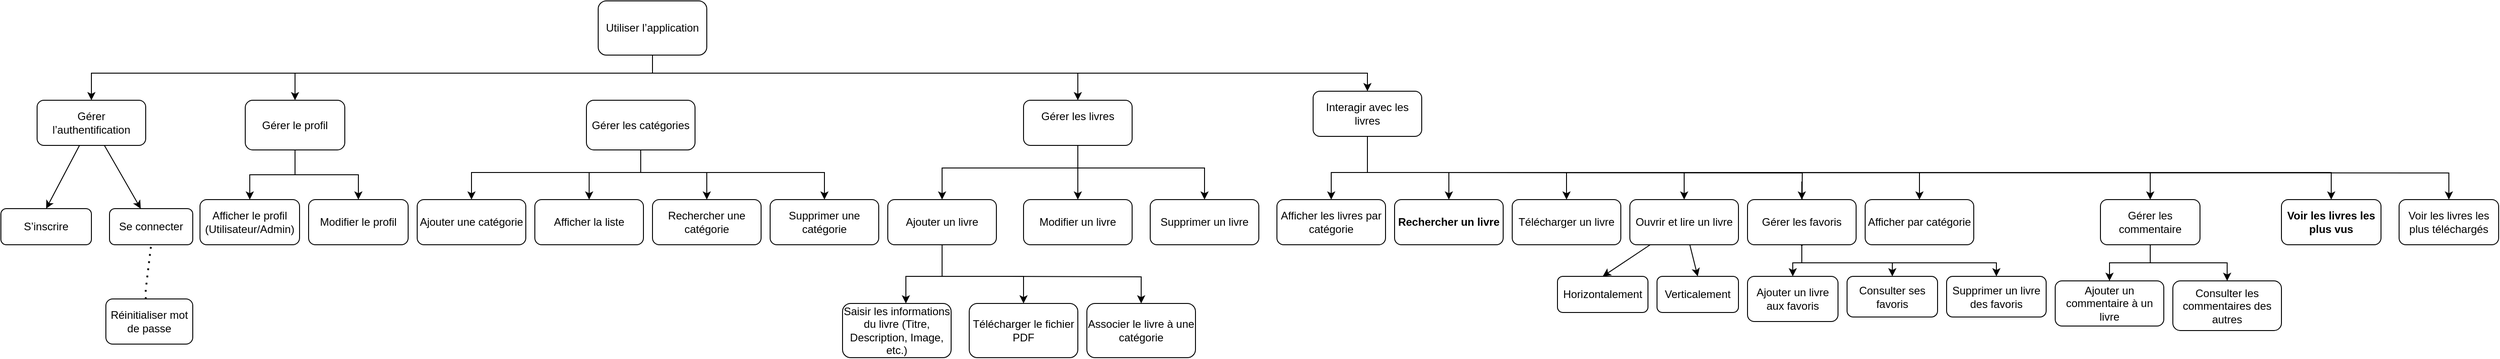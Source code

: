 <mxfile version="26.2.2">
  <diagram name="Page-1" id="6n_FG0L9fEbQaeYj6R5f">
    <mxGraphModel dx="3037" dy="703" grid="1" gridSize="10" guides="1" tooltips="1" connect="1" arrows="1" fold="1" page="1" pageScale="1" pageWidth="827" pageHeight="1169" math="0" shadow="0">
      <root>
        <mxCell id="0" />
        <mxCell id="1" parent="0" />
        <mxCell id="hO7osXGMB0WfnTErtX1i-51" style="edgeStyle=orthogonalEdgeStyle;rounded=0;orthogonalLoop=1;jettySize=auto;html=1;exitX=0.5;exitY=1;exitDx=0;exitDy=0;entryX=0.5;entryY=0;entryDx=0;entryDy=0;" parent="1" source="hO7osXGMB0WfnTErtX1i-2" target="hO7osXGMB0WfnTErtX1i-3" edge="1">
          <mxGeometry relative="1" as="geometry">
            <Array as="points">
              <mxPoint x="70" y="315" />
              <mxPoint x="-80" y="315" />
            </Array>
          </mxGeometry>
        </mxCell>
        <mxCell id="hO7osXGMB0WfnTErtX1i-54" style="edgeStyle=orthogonalEdgeStyle;rounded=0;orthogonalLoop=1;jettySize=auto;html=1;" parent="1" source="hO7osXGMB0WfnTErtX1i-2" target="hO7osXGMB0WfnTErtX1i-7" edge="1">
          <mxGeometry relative="1" as="geometry" />
        </mxCell>
        <mxCell id="hO7osXGMB0WfnTErtX1i-55" style="edgeStyle=orthogonalEdgeStyle;rounded=0;orthogonalLoop=1;jettySize=auto;html=1;" parent="1" source="hO7osXGMB0WfnTErtX1i-2" target="hO7osXGMB0WfnTErtX1i-6" edge="1">
          <mxGeometry relative="1" as="geometry">
            <Array as="points">
              <mxPoint x="70" y="315" />
              <mxPoint x="210" y="315" />
            </Array>
          </mxGeometry>
        </mxCell>
        <mxCell id="hO7osXGMB0WfnTErtX1i-2" value="&#xa;Gérer les livres&#xa;&#xa;" style="rounded=1;whiteSpace=wrap;html=1;" parent="1" vertex="1">
          <mxGeometry x="10" y="240" width="120" height="50" as="geometry" />
        </mxCell>
        <mxCell id="hO7osXGMB0WfnTErtX1i-56" style="edgeStyle=orthogonalEdgeStyle;rounded=0;orthogonalLoop=1;jettySize=auto;html=1;entryX=0.5;entryY=0;entryDx=0;entryDy=0;" parent="1" source="hO7osXGMB0WfnTErtX1i-3" edge="1">
          <mxGeometry relative="1" as="geometry">
            <mxPoint x="-120" y="465" as="targetPoint" />
            <Array as="points">
              <mxPoint x="-80" y="435" />
              <mxPoint x="-120" y="435" />
            </Array>
          </mxGeometry>
        </mxCell>
        <mxCell id="hO7osXGMB0WfnTErtX1i-57" style="edgeStyle=orthogonalEdgeStyle;rounded=0;orthogonalLoop=1;jettySize=auto;html=1;entryX=0.5;entryY=0;entryDx=0;entryDy=0;" parent="1" source="hO7osXGMB0WfnTErtX1i-3" target="hO7osXGMB0WfnTErtX1i-4" edge="1">
          <mxGeometry relative="1" as="geometry">
            <Array as="points">
              <mxPoint x="-80" y="435" />
              <mxPoint x="10" y="435" />
            </Array>
          </mxGeometry>
        </mxCell>
        <mxCell id="hO7osXGMB0WfnTErtX1i-58" style="edgeStyle=orthogonalEdgeStyle;rounded=0;orthogonalLoop=1;jettySize=auto;html=1;entryX=0.5;entryY=0;entryDx=0;entryDy=0;" parent="1" target="hO7osXGMB0WfnTErtX1i-11" edge="1">
          <mxGeometry relative="1" as="geometry">
            <mxPoint x="-20" y="435" as="sourcePoint" />
            <mxPoint x="140" y="515" as="targetPoint" />
          </mxGeometry>
        </mxCell>
        <mxCell id="hO7osXGMB0WfnTErtX1i-3" value="Ajouter un livre" style="rounded=1;whiteSpace=wrap;html=1;" parent="1" vertex="1">
          <mxGeometry x="-140" y="350" width="120" height="50" as="geometry" />
        </mxCell>
        <mxCell id="hO7osXGMB0WfnTErtX1i-4" value="Télécharger le fichier PDF" style="rounded=1;whiteSpace=wrap;html=1;" parent="1" vertex="1">
          <mxGeometry x="-50" y="465" width="120" height="60" as="geometry" />
        </mxCell>
        <mxCell id="7ejpG_1eGm3PCx8sjw6l-1" style="edgeStyle=orthogonalEdgeStyle;rounded=0;orthogonalLoop=1;jettySize=auto;html=1;entryX=0.5;entryY=0;entryDx=0;entryDy=0;" edge="1" parent="1" source="hO7osXGMB0WfnTErtX1i-5" target="hO7osXGMB0WfnTErtX1i-9">
          <mxGeometry relative="1" as="geometry">
            <Array as="points">
              <mxPoint x="390" y="320" />
              <mxPoint x="350" y="320" />
            </Array>
          </mxGeometry>
        </mxCell>
        <mxCell id="7ejpG_1eGm3PCx8sjw6l-2" style="edgeStyle=orthogonalEdgeStyle;rounded=0;orthogonalLoop=1;jettySize=auto;html=1;entryX=0.5;entryY=0;entryDx=0;entryDy=0;" edge="1" parent="1" source="hO7osXGMB0WfnTErtX1i-5" target="hO7osXGMB0WfnTErtX1i-8">
          <mxGeometry relative="1" as="geometry">
            <Array as="points">
              <mxPoint x="390" y="320" />
              <mxPoint x="480" y="320" />
            </Array>
          </mxGeometry>
        </mxCell>
        <mxCell id="7ejpG_1eGm3PCx8sjw6l-3" style="edgeStyle=orthogonalEdgeStyle;rounded=0;orthogonalLoop=1;jettySize=auto;html=1;" edge="1" parent="1" source="hO7osXGMB0WfnTErtX1i-5" target="hO7osXGMB0WfnTErtX1i-16">
          <mxGeometry relative="1" as="geometry">
            <Array as="points">
              <mxPoint x="390" y="320" />
              <mxPoint x="610" y="320" />
            </Array>
          </mxGeometry>
        </mxCell>
        <mxCell id="7ejpG_1eGm3PCx8sjw6l-4" style="edgeStyle=orthogonalEdgeStyle;rounded=0;orthogonalLoop=1;jettySize=auto;html=1;" edge="1" parent="1" source="hO7osXGMB0WfnTErtX1i-5" target="hO7osXGMB0WfnTErtX1i-13">
          <mxGeometry relative="1" as="geometry">
            <Array as="points">
              <mxPoint x="390" y="320" />
              <mxPoint x="740" y="320" />
            </Array>
          </mxGeometry>
        </mxCell>
        <mxCell id="7ejpG_1eGm3PCx8sjw6l-7" style="edgeStyle=orthogonalEdgeStyle;rounded=0;orthogonalLoop=1;jettySize=auto;html=1;" edge="1" parent="1">
          <mxGeometry relative="1" as="geometry">
            <mxPoint x="450" y="320" as="sourcePoint" />
            <mxPoint x="870" y="402.5" as="targetPoint" />
          </mxGeometry>
        </mxCell>
        <mxCell id="7ejpG_1eGm3PCx8sjw6l-19" style="edgeStyle=orthogonalEdgeStyle;rounded=0;orthogonalLoop=1;jettySize=auto;html=1;entryX=0.5;entryY=0;entryDx=0;entryDy=0;" edge="1" parent="1" source="hO7osXGMB0WfnTErtX1i-5" target="hO7osXGMB0WfnTErtX1i-34">
          <mxGeometry relative="1" as="geometry">
            <Array as="points">
              <mxPoint x="390" y="320" />
              <mxPoint x="1000" y="320" />
            </Array>
          </mxGeometry>
        </mxCell>
        <mxCell id="7ejpG_1eGm3PCx8sjw6l-20" style="edgeStyle=orthogonalEdgeStyle;rounded=0;orthogonalLoop=1;jettySize=auto;html=1;entryX=0.5;entryY=0;entryDx=0;entryDy=0;" edge="1" parent="1" source="hO7osXGMB0WfnTErtX1i-5" target="hO7osXGMB0WfnTErtX1i-19">
          <mxGeometry relative="1" as="geometry">
            <Array as="points">
              <mxPoint x="390" y="320" />
              <mxPoint x="1255" y="320" />
            </Array>
          </mxGeometry>
        </mxCell>
        <mxCell id="7ejpG_1eGm3PCx8sjw6l-21" style="edgeStyle=orthogonalEdgeStyle;rounded=0;orthogonalLoop=1;jettySize=auto;html=1;entryX=0.5;entryY=0;entryDx=0;entryDy=0;" edge="1" parent="1">
          <mxGeometry relative="1" as="geometry">
            <mxPoint x="450" y="255" as="sourcePoint" />
            <mxPoint x="1455" y="350" as="targetPoint" />
            <Array as="points">
              <mxPoint x="390" y="255" />
              <mxPoint x="390" y="320" />
              <mxPoint x="1455" y="320" />
            </Array>
          </mxGeometry>
        </mxCell>
        <mxCell id="7ejpG_1eGm3PCx8sjw6l-22" style="edgeStyle=orthogonalEdgeStyle;rounded=0;orthogonalLoop=1;jettySize=auto;html=1;entryX=0.5;entryY=0;entryDx=0;entryDy=0;" edge="1" parent="1" target="hO7osXGMB0WfnTErtX1i-47">
          <mxGeometry relative="1" as="geometry">
            <mxPoint x="450" y="320" as="sourcePoint" />
            <mxPoint x="1585" y="415" as="targetPoint" />
          </mxGeometry>
        </mxCell>
        <mxCell id="hO7osXGMB0WfnTErtX1i-5" value="Interagir avec les livres" style="rounded=1;whiteSpace=wrap;html=1;" parent="1" vertex="1">
          <mxGeometry x="330" y="230" width="120" height="50" as="geometry" />
        </mxCell>
        <mxCell id="hO7osXGMB0WfnTErtX1i-6" value="Supprimer un livre" style="rounded=1;whiteSpace=wrap;html=1;" parent="1" vertex="1">
          <mxGeometry x="150" y="350" width="120" height="50" as="geometry" />
        </mxCell>
        <mxCell id="hO7osXGMB0WfnTErtX1i-7" value="Modifier un livre" style="rounded=1;whiteSpace=wrap;html=1;" parent="1" vertex="1">
          <mxGeometry x="10" y="350" width="120" height="50" as="geometry" />
        </mxCell>
        <mxCell id="hO7osXGMB0WfnTErtX1i-8" value="&lt;strong data-end=&quot;1040&quot; data-start=&quot;1017&quot;&gt;Rechercher un livre&lt;/strong&gt;" style="rounded=1;whiteSpace=wrap;html=1;" parent="1" vertex="1">
          <mxGeometry x="420" y="350" width="120" height="50" as="geometry" />
        </mxCell>
        <mxCell id="hO7osXGMB0WfnTErtX1i-9" value="Afficher les livres par catégorie" style="rounded=1;whiteSpace=wrap;html=1;" parent="1" vertex="1">
          <mxGeometry x="290" y="350" width="120" height="50" as="geometry" />
        </mxCell>
        <mxCell id="hO7osXGMB0WfnTErtX1i-11" value="Associer le livre à une catégorie" style="rounded=1;whiteSpace=wrap;html=1;" parent="1" vertex="1">
          <mxGeometry x="80" y="465" width="120" height="60" as="geometry" />
        </mxCell>
        <mxCell id="hO7osXGMB0WfnTErtX1i-12" value="Saisir les informations du livre (Titre, Description, Image, etc.)" style="rounded=1;whiteSpace=wrap;html=1;" parent="1" vertex="1">
          <mxGeometry x="-190" y="465" width="120" height="60" as="geometry" />
        </mxCell>
        <mxCell id="7ejpG_1eGm3PCx8sjw6l-5" style="rounded=0;orthogonalLoop=1;jettySize=auto;html=1;entryX=0.5;entryY=0;entryDx=0;entryDy=0;" edge="1" parent="1" source="hO7osXGMB0WfnTErtX1i-13" target="hO7osXGMB0WfnTErtX1i-14">
          <mxGeometry relative="1" as="geometry" />
        </mxCell>
        <mxCell id="7ejpG_1eGm3PCx8sjw6l-6" style="rounded=0;orthogonalLoop=1;jettySize=auto;html=1;entryX=0.5;entryY=0;entryDx=0;entryDy=0;" edge="1" parent="1" source="hO7osXGMB0WfnTErtX1i-13" target="hO7osXGMB0WfnTErtX1i-15">
          <mxGeometry relative="1" as="geometry" />
        </mxCell>
        <mxCell id="hO7osXGMB0WfnTErtX1i-13" value="Ouvrir et lire un livre" style="rounded=1;whiteSpace=wrap;html=1;" parent="1" vertex="1">
          <mxGeometry x="680" y="350" width="120" height="50" as="geometry" />
        </mxCell>
        <mxCell id="hO7osXGMB0WfnTErtX1i-14" value="Horizontalement" style="rounded=1;whiteSpace=wrap;html=1;" parent="1" vertex="1">
          <mxGeometry x="600" y="435" width="100" height="40" as="geometry" />
        </mxCell>
        <mxCell id="hO7osXGMB0WfnTErtX1i-15" value="Verticalement" style="rounded=1;whiteSpace=wrap;html=1;" parent="1" vertex="1">
          <mxGeometry x="710" y="435" width="90" height="40" as="geometry" />
        </mxCell>
        <mxCell id="hO7osXGMB0WfnTErtX1i-16" value="Télécharger un livre" style="rounded=1;whiteSpace=wrap;html=1;" parent="1" vertex="1">
          <mxGeometry x="550" y="350" width="120" height="50" as="geometry" />
        </mxCell>
        <mxCell id="7ejpG_1eGm3PCx8sjw6l-8" style="edgeStyle=orthogonalEdgeStyle;rounded=0;orthogonalLoop=1;jettySize=auto;html=1;" edge="1" parent="1" source="hO7osXGMB0WfnTErtX1i-18">
          <mxGeometry relative="1" as="geometry">
            <mxPoint x="870" y="350" as="targetPoint" />
          </mxGeometry>
        </mxCell>
        <mxCell id="7ejpG_1eGm3PCx8sjw6l-23" style="edgeStyle=orthogonalEdgeStyle;rounded=0;orthogonalLoop=1;jettySize=auto;html=1;entryX=0.5;entryY=0;entryDx=0;entryDy=0;" edge="1" parent="1" source="hO7osXGMB0WfnTErtX1i-18" target="hO7osXGMB0WfnTErtX1i-21">
          <mxGeometry relative="1" as="geometry" />
        </mxCell>
        <mxCell id="7ejpG_1eGm3PCx8sjw6l-24" style="edgeStyle=orthogonalEdgeStyle;rounded=0;orthogonalLoop=1;jettySize=auto;html=1;entryX=0.5;entryY=0;entryDx=0;entryDy=0;" edge="1" parent="1" source="hO7osXGMB0WfnTErtX1i-18" target="hO7osXGMB0WfnTErtX1i-23">
          <mxGeometry relative="1" as="geometry">
            <Array as="points">
              <mxPoint x="870" y="420" />
              <mxPoint x="970" y="420" />
            </Array>
          </mxGeometry>
        </mxCell>
        <mxCell id="7ejpG_1eGm3PCx8sjw6l-25" style="edgeStyle=orthogonalEdgeStyle;rounded=0;orthogonalLoop=1;jettySize=auto;html=1;entryX=0.5;entryY=0;entryDx=0;entryDy=0;" edge="1" parent="1" target="hO7osXGMB0WfnTErtX1i-20">
          <mxGeometry relative="1" as="geometry">
            <mxPoint x="930" y="420" as="sourcePoint" />
            <mxPoint x="1085" y="480" as="targetPoint" />
            <Array as="points">
              <mxPoint x="1085" y="420" />
            </Array>
          </mxGeometry>
        </mxCell>
        <mxCell id="hO7osXGMB0WfnTErtX1i-18" value="Gérer les favoris" style="rounded=1;whiteSpace=wrap;html=1;" parent="1" vertex="1">
          <mxGeometry x="810" y="350" width="120" height="50" as="geometry" />
        </mxCell>
        <mxCell id="7ejpG_1eGm3PCx8sjw6l-28" value="" style="edgeStyle=orthogonalEdgeStyle;rounded=0;orthogonalLoop=1;jettySize=auto;html=1;" edge="1" parent="1" source="hO7osXGMB0WfnTErtX1i-19" target="hO7osXGMB0WfnTErtX1i-25">
          <mxGeometry relative="1" as="geometry" />
        </mxCell>
        <mxCell id="7ejpG_1eGm3PCx8sjw6l-29" style="edgeStyle=orthogonalEdgeStyle;rounded=0;orthogonalLoop=1;jettySize=auto;html=1;entryX=0.5;entryY=0;entryDx=0;entryDy=0;" edge="1" parent="1" source="hO7osXGMB0WfnTErtX1i-19" target="hO7osXGMB0WfnTErtX1i-24">
          <mxGeometry relative="1" as="geometry" />
        </mxCell>
        <mxCell id="hO7osXGMB0WfnTErtX1i-19" value="Gérer les commentaire" style="rounded=1;whiteSpace=wrap;html=1;" parent="1" vertex="1">
          <mxGeometry x="1200" y="350" width="110" height="50" as="geometry" />
        </mxCell>
        <mxCell id="hO7osXGMB0WfnTErtX1i-20" value="Supprimer un livre des favoris" style="rounded=1;whiteSpace=wrap;html=1;" parent="1" vertex="1">
          <mxGeometry x="1030" y="435" width="110" height="45" as="geometry" />
        </mxCell>
        <mxCell id="hO7osXGMB0WfnTErtX1i-21" value="Ajouter un livre aux favoris" style="rounded=1;whiteSpace=wrap;html=1;" parent="1" vertex="1">
          <mxGeometry x="810" y="435" width="100" height="50" as="geometry" />
        </mxCell>
        <mxCell id="hO7osXGMB0WfnTErtX1i-23" value="Consulter ses favoris" style="rounded=1;whiteSpace=wrap;html=1;" parent="1" vertex="1">
          <mxGeometry x="920" y="435" width="100" height="45" as="geometry" />
        </mxCell>
        <mxCell id="hO7osXGMB0WfnTErtX1i-24" value="Consulter les commentaires des autres" style="rounded=1;whiteSpace=wrap;html=1;" parent="1" vertex="1">
          <mxGeometry x="1280" y="440" width="120" height="55" as="geometry" />
        </mxCell>
        <mxCell id="hO7osXGMB0WfnTErtX1i-25" value="Ajouter un commentaire à un livre" style="rounded=1;whiteSpace=wrap;html=1;" parent="1" vertex="1">
          <mxGeometry x="1150" y="440" width="120" height="50" as="geometry" />
        </mxCell>
        <mxCell id="hO7osXGMB0WfnTErtX1i-34" value="Afficher par catégorie" style="rounded=1;whiteSpace=wrap;html=1;" parent="1" vertex="1">
          <mxGeometry x="940" y="350" width="120" height="50" as="geometry" />
        </mxCell>
        <mxCell id="hO7osXGMB0WfnTErtX1i-35" value="&lt;strong data-end=&quot;575&quot; data-start=&quot;543&quot;&gt;Voir les livres les plus vus&lt;/strong&gt;" style="rounded=1;whiteSpace=wrap;html=1;" parent="1" vertex="1">
          <mxGeometry x="1400" y="350" width="110" height="50" as="geometry" />
        </mxCell>
        <mxCell id="hO7osXGMB0WfnTErtX1i-36" value="Se connecter" style="rounded=1;whiteSpace=wrap;html=1;" parent="1" vertex="1">
          <mxGeometry x="-1000" y="360" width="92" height="40" as="geometry" />
        </mxCell>
        <mxCell id="hO7osXGMB0WfnTErtX1i-37" value="S’inscrire" style="rounded=1;whiteSpace=wrap;html=1;" parent="1" vertex="1">
          <mxGeometry x="-1120" y="360" width="100" height="40" as="geometry" />
        </mxCell>
        <mxCell id="hO7osXGMB0WfnTErtX1i-68" style="rounded=0;orthogonalLoop=1;jettySize=auto;html=1;" parent="1" source="hO7osXGMB0WfnTErtX1i-38" target="hO7osXGMB0WfnTErtX1i-36" edge="1">
          <mxGeometry relative="1" as="geometry" />
        </mxCell>
        <mxCell id="hO7osXGMB0WfnTErtX1i-81" style="rounded=0;orthogonalLoop=1;jettySize=auto;html=1;entryX=0.5;entryY=0;entryDx=0;entryDy=0;" parent="1" source="hO7osXGMB0WfnTErtX1i-38" target="hO7osXGMB0WfnTErtX1i-37" edge="1">
          <mxGeometry relative="1" as="geometry" />
        </mxCell>
        <mxCell id="hO7osXGMB0WfnTErtX1i-38" value="Gérer l’authentification" style="rounded=1;whiteSpace=wrap;html=1;" parent="1" vertex="1">
          <mxGeometry x="-1080" y="240" width="120" height="50" as="geometry" />
        </mxCell>
        <mxCell id="hO7osXGMB0WfnTErtX1i-42" value="Réinitialiser mot de passe" style="rounded=1;whiteSpace=wrap;html=1;" parent="1" vertex="1">
          <mxGeometry x="-1004" y="460" width="96" height="50" as="geometry" />
        </mxCell>
        <mxCell id="hO7osXGMB0WfnTErtX1i-44" value="Modifier le profil" style="rounded=1;whiteSpace=wrap;html=1;" parent="1" vertex="1">
          <mxGeometry x="-780" y="350" width="110" height="50" as="geometry" />
        </mxCell>
        <mxCell id="hO7osXGMB0WfnTErtX1i-45" value="Afficher le profil (Utilisateur/Admin)" style="rounded=1;whiteSpace=wrap;html=1;" parent="1" vertex="1">
          <mxGeometry x="-900" y="350" width="110" height="50" as="geometry" />
        </mxCell>
        <mxCell id="hO7osXGMB0WfnTErtX1i-82" style="edgeStyle=orthogonalEdgeStyle;rounded=0;orthogonalLoop=1;jettySize=auto;html=1;entryX=0.5;entryY=0;entryDx=0;entryDy=0;" parent="1" source="hO7osXGMB0WfnTErtX1i-46" target="hO7osXGMB0WfnTErtX1i-45" edge="1">
          <mxGeometry relative="1" as="geometry" />
        </mxCell>
        <mxCell id="hO7osXGMB0WfnTErtX1i-83" style="edgeStyle=orthogonalEdgeStyle;rounded=0;orthogonalLoop=1;jettySize=auto;html=1;" parent="1" source="hO7osXGMB0WfnTErtX1i-46" target="hO7osXGMB0WfnTErtX1i-44" edge="1">
          <mxGeometry relative="1" as="geometry" />
        </mxCell>
        <mxCell id="hO7osXGMB0WfnTErtX1i-46" value="Gérer le profil" style="rounded=1;whiteSpace=wrap;html=1;" parent="1" vertex="1">
          <mxGeometry x="-850" y="240" width="110" height="55" as="geometry" />
        </mxCell>
        <mxCell id="hO7osXGMB0WfnTErtX1i-47" value="Voir les livres les plus téléchargés" style="rounded=1;whiteSpace=wrap;html=1;" parent="1" vertex="1">
          <mxGeometry x="1530" y="350" width="110" height="50" as="geometry" />
        </mxCell>
        <mxCell id="7ejpG_1eGm3PCx8sjw6l-31" style="edgeStyle=orthogonalEdgeStyle;rounded=0;orthogonalLoop=1;jettySize=auto;html=1;entryX=0.5;entryY=0;entryDx=0;entryDy=0;" edge="1" parent="1" source="hO7osXGMB0WfnTErtX1i-63" target="hO7osXGMB0WfnTErtX1i-38">
          <mxGeometry relative="1" as="geometry">
            <Array as="points">
              <mxPoint x="-400" y="210" />
              <mxPoint x="-1020" y="210" />
            </Array>
          </mxGeometry>
        </mxCell>
        <mxCell id="7ejpG_1eGm3PCx8sjw6l-32" style="edgeStyle=orthogonalEdgeStyle;rounded=0;orthogonalLoop=1;jettySize=auto;html=1;entryX=0.5;entryY=0;entryDx=0;entryDy=0;" edge="1" parent="1" source="hO7osXGMB0WfnTErtX1i-63" target="hO7osXGMB0WfnTErtX1i-46">
          <mxGeometry relative="1" as="geometry">
            <Array as="points">
              <mxPoint x="-400" y="210" />
              <mxPoint x="-795" y="210" />
            </Array>
          </mxGeometry>
        </mxCell>
        <mxCell id="7ejpG_1eGm3PCx8sjw6l-33" style="edgeStyle=orthogonalEdgeStyle;rounded=0;orthogonalLoop=1;jettySize=auto;html=1;entryX=0.5;entryY=0;entryDx=0;entryDy=0;" edge="1" parent="1" source="hO7osXGMB0WfnTErtX1i-63" target="hO7osXGMB0WfnTErtX1i-2">
          <mxGeometry relative="1" as="geometry">
            <Array as="points">
              <mxPoint x="-400" y="210" />
              <mxPoint x="70" y="210" />
            </Array>
          </mxGeometry>
        </mxCell>
        <mxCell id="7ejpG_1eGm3PCx8sjw6l-34" style="edgeStyle=orthogonalEdgeStyle;rounded=0;orthogonalLoop=1;jettySize=auto;html=1;" edge="1" parent="1" source="hO7osXGMB0WfnTErtX1i-63" target="hO7osXGMB0WfnTErtX1i-5">
          <mxGeometry relative="1" as="geometry">
            <Array as="points">
              <mxPoint x="-400" y="210" />
              <mxPoint x="390" y="210" />
            </Array>
          </mxGeometry>
        </mxCell>
        <mxCell id="hO7osXGMB0WfnTErtX1i-63" value="Utiliser l’application" style="rounded=1;whiteSpace=wrap;html=1;" parent="1" vertex="1">
          <mxGeometry x="-460" y="130" width="120" height="60" as="geometry" />
        </mxCell>
        <mxCell id="hO7osXGMB0WfnTErtX1i-84" style="edgeStyle=orthogonalEdgeStyle;rounded=0;orthogonalLoop=1;jettySize=auto;html=1;entryX=0.5;entryY=0;entryDx=0;entryDy=0;" parent="1" source="hO7osXGMB0WfnTErtX1i-69" target="hO7osXGMB0WfnTErtX1i-71" edge="1">
          <mxGeometry relative="1" as="geometry">
            <Array as="points">
              <mxPoint x="-413" y="320" />
              <mxPoint x="-600" y="320" />
            </Array>
          </mxGeometry>
        </mxCell>
        <mxCell id="hO7osXGMB0WfnTErtX1i-85" style="edgeStyle=orthogonalEdgeStyle;rounded=0;orthogonalLoop=1;jettySize=auto;html=1;entryX=0.5;entryY=0;entryDx=0;entryDy=0;" parent="1" source="hO7osXGMB0WfnTErtX1i-69" target="hO7osXGMB0WfnTErtX1i-73" edge="1">
          <mxGeometry relative="1" as="geometry">
            <Array as="points">
              <mxPoint x="-413" y="320" />
              <mxPoint x="-470" y="320" />
            </Array>
          </mxGeometry>
        </mxCell>
        <mxCell id="hO7osXGMB0WfnTErtX1i-86" style="edgeStyle=orthogonalEdgeStyle;rounded=0;orthogonalLoop=1;jettySize=auto;html=1;entryX=0.5;entryY=0;entryDx=0;entryDy=0;" parent="1" source="hO7osXGMB0WfnTErtX1i-69" target="hO7osXGMB0WfnTErtX1i-72" edge="1">
          <mxGeometry relative="1" as="geometry">
            <Array as="points">
              <mxPoint x="-413" y="320" />
              <mxPoint x="-340" y="320" />
            </Array>
          </mxGeometry>
        </mxCell>
        <mxCell id="hO7osXGMB0WfnTErtX1i-87" style="edgeStyle=orthogonalEdgeStyle;rounded=0;orthogonalLoop=1;jettySize=auto;html=1;entryX=0.5;entryY=0;entryDx=0;entryDy=0;" parent="1" source="hO7osXGMB0WfnTErtX1i-69" target="hO7osXGMB0WfnTErtX1i-70" edge="1">
          <mxGeometry relative="1" as="geometry">
            <Array as="points">
              <mxPoint x="-413" y="320" />
              <mxPoint x="-210" y="320" />
            </Array>
          </mxGeometry>
        </mxCell>
        <mxCell id="hO7osXGMB0WfnTErtX1i-69" value="Gérer les catégories" style="rounded=1;whiteSpace=wrap;html=1;" parent="1" vertex="1">
          <mxGeometry x="-473" y="240" width="120" height="55" as="geometry" />
        </mxCell>
        <mxCell id="hO7osXGMB0WfnTErtX1i-70" value="Supprimer une catégorie" style="rounded=1;whiteSpace=wrap;html=1;" parent="1" vertex="1">
          <mxGeometry x="-270" y="350" width="120" height="50" as="geometry" />
        </mxCell>
        <mxCell id="hO7osXGMB0WfnTErtX1i-71" value="Ajouter une catégorie" style="rounded=1;whiteSpace=wrap;html=1;" parent="1" vertex="1">
          <mxGeometry x="-660" y="350" width="120" height="50" as="geometry" />
        </mxCell>
        <mxCell id="hO7osXGMB0WfnTErtX1i-72" value="Rechercher une catégorie" style="rounded=1;whiteSpace=wrap;html=1;" parent="1" vertex="1">
          <mxGeometry x="-400" y="350" width="120" height="50" as="geometry" />
        </mxCell>
        <mxCell id="hO7osXGMB0WfnTErtX1i-73" value="Afficher la liste" style="rounded=1;whiteSpace=wrap;html=1;" parent="1" vertex="1">
          <mxGeometry x="-530" y="350" width="120" height="50" as="geometry" />
        </mxCell>
        <mxCell id="7ejpG_1eGm3PCx8sjw6l-36" value="" style="endArrow=none;dashed=1;html=1;dashPattern=1 3;strokeWidth=2;rounded=0;entryX=0.5;entryY=1;entryDx=0;entryDy=0;" edge="1" parent="1" target="hO7osXGMB0WfnTErtX1i-36">
          <mxGeometry width="50" height="50" relative="1" as="geometry">
            <mxPoint x="-960" y="460" as="sourcePoint" />
            <mxPoint x="-931" y="400" as="targetPoint" />
            <Array as="points">
              <mxPoint x="-960" y="450" />
            </Array>
          </mxGeometry>
        </mxCell>
      </root>
    </mxGraphModel>
  </diagram>
</mxfile>
